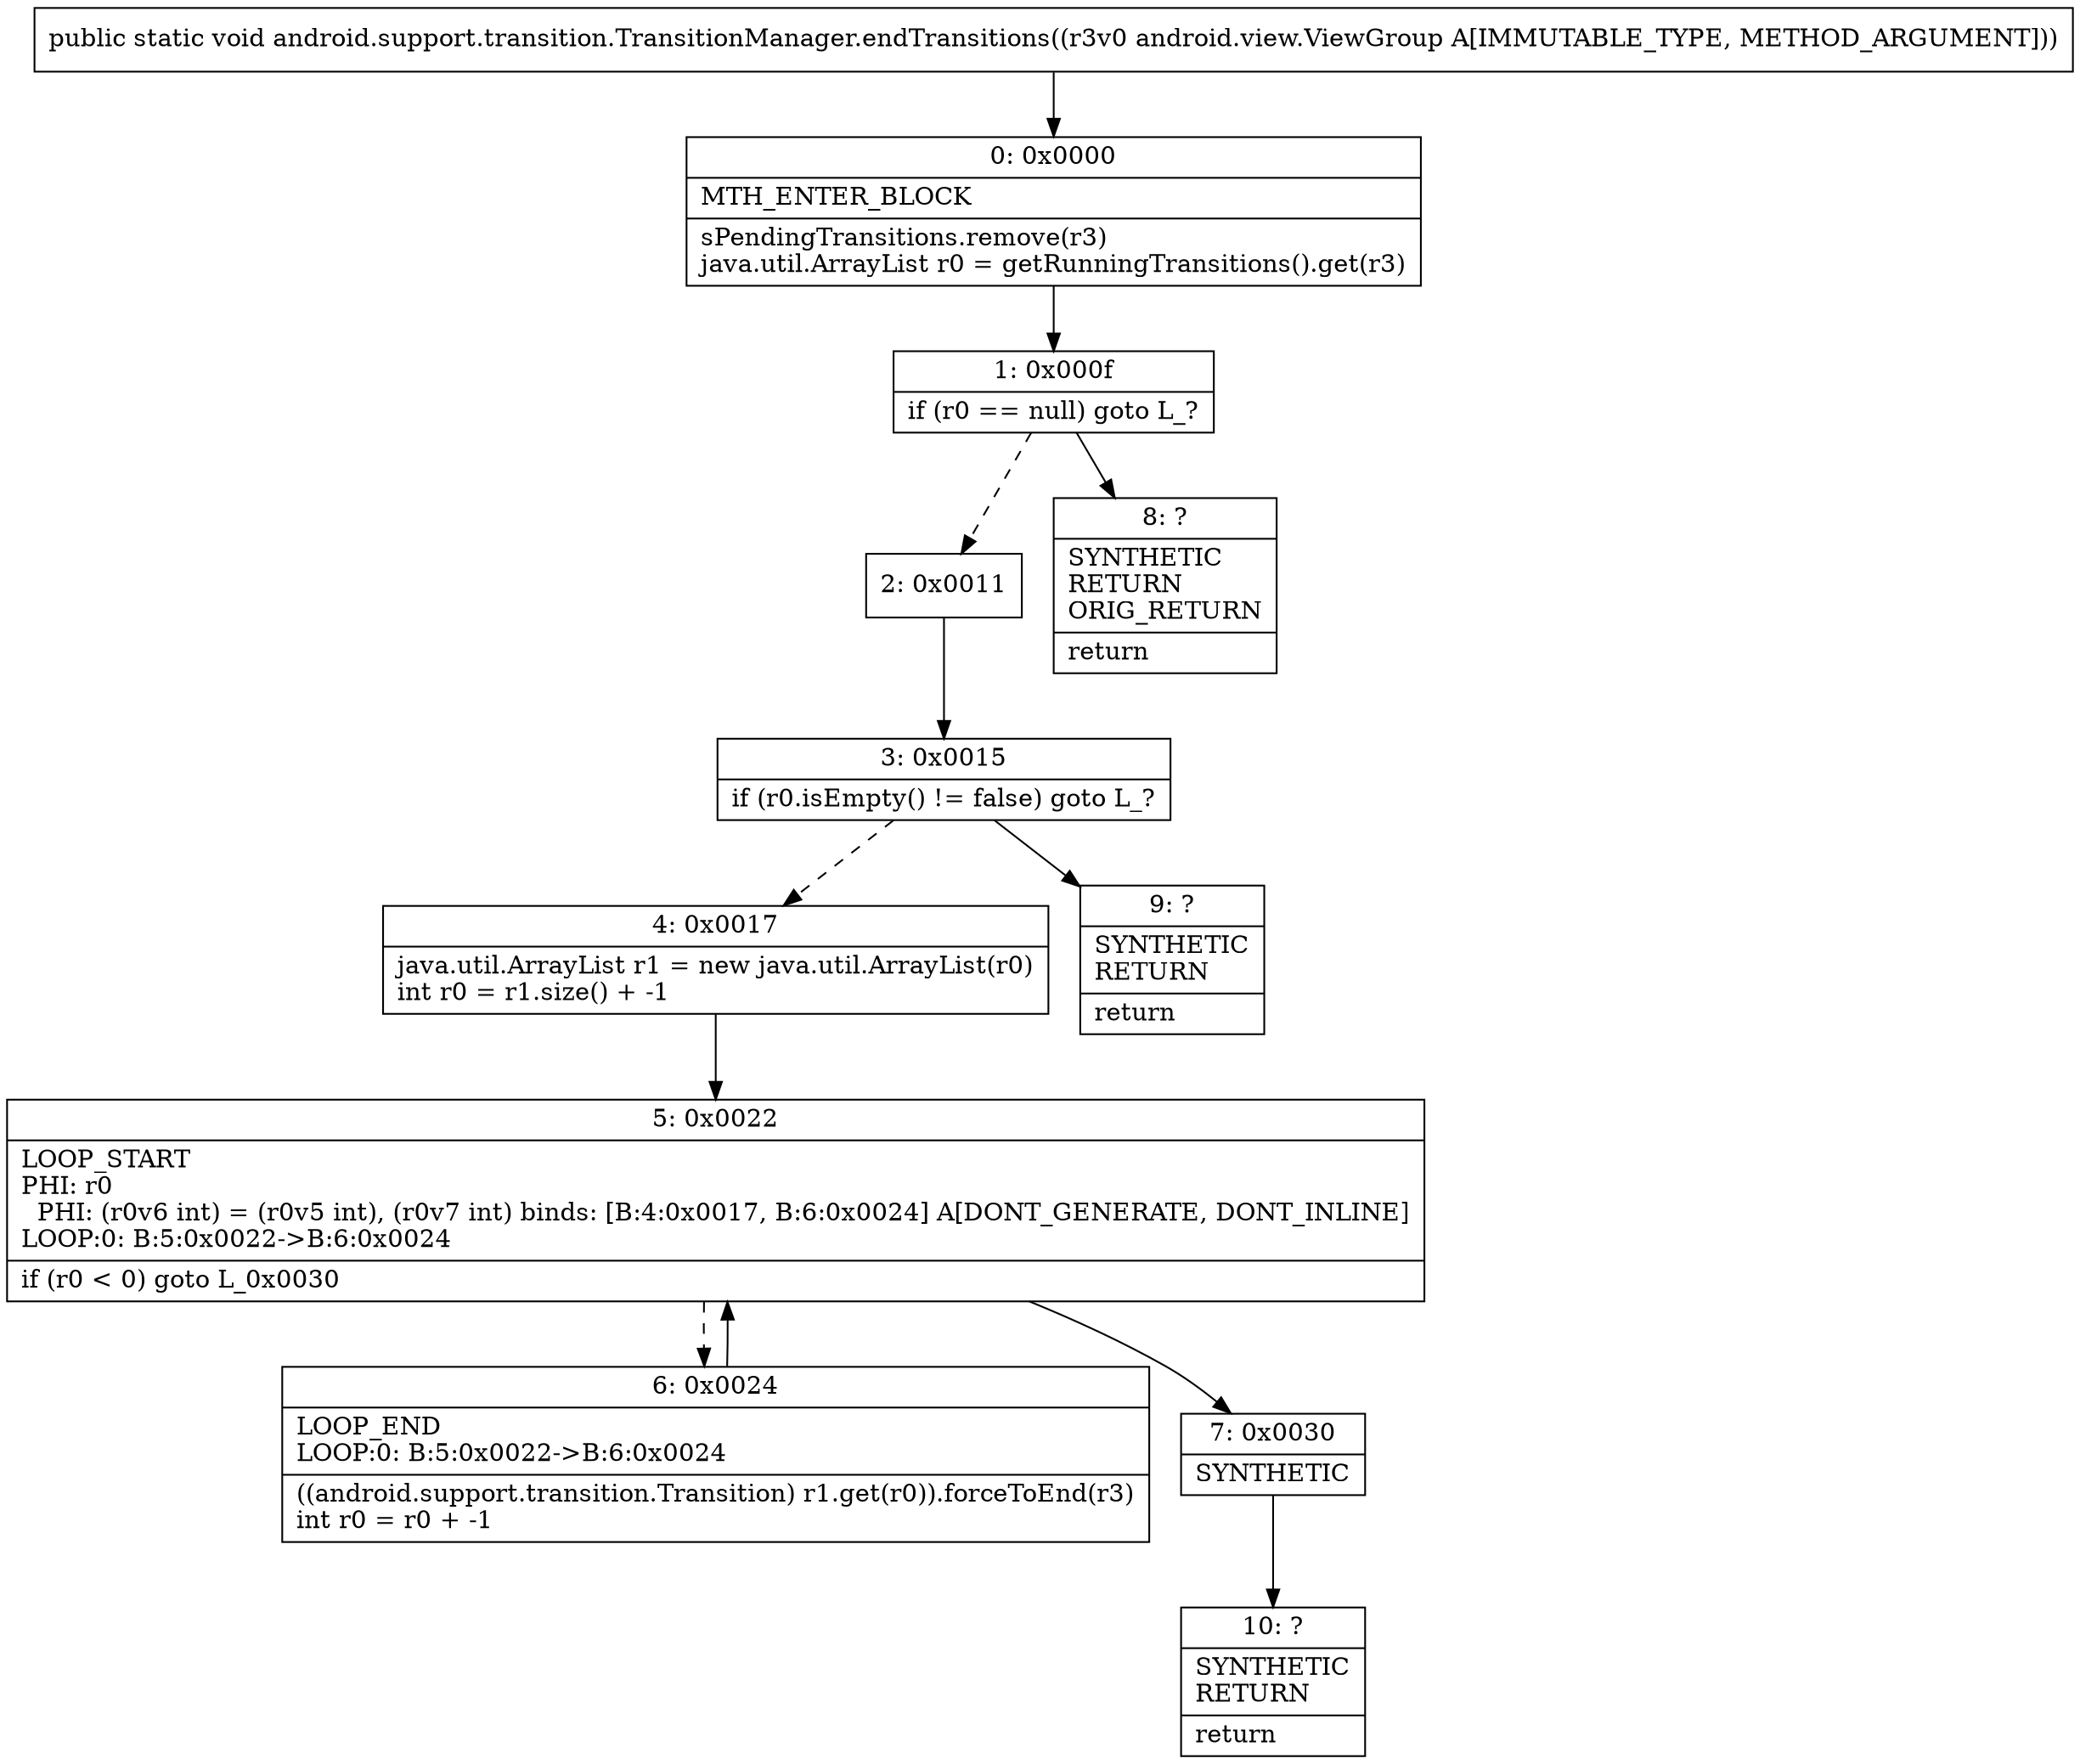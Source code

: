 digraph "CFG forandroid.support.transition.TransitionManager.endTransitions(Landroid\/view\/ViewGroup;)V" {
Node_0 [shape=record,label="{0\:\ 0x0000|MTH_ENTER_BLOCK\l|sPendingTransitions.remove(r3)\ljava.util.ArrayList r0 = getRunningTransitions().get(r3)\l}"];
Node_1 [shape=record,label="{1\:\ 0x000f|if (r0 == null) goto L_?\l}"];
Node_2 [shape=record,label="{2\:\ 0x0011}"];
Node_3 [shape=record,label="{3\:\ 0x0015|if (r0.isEmpty() != false) goto L_?\l}"];
Node_4 [shape=record,label="{4\:\ 0x0017|java.util.ArrayList r1 = new java.util.ArrayList(r0)\lint r0 = r1.size() + \-1\l}"];
Node_5 [shape=record,label="{5\:\ 0x0022|LOOP_START\lPHI: r0 \l  PHI: (r0v6 int) = (r0v5 int), (r0v7 int) binds: [B:4:0x0017, B:6:0x0024] A[DONT_GENERATE, DONT_INLINE]\lLOOP:0: B:5:0x0022\-\>B:6:0x0024\l|if (r0 \< 0) goto L_0x0030\l}"];
Node_6 [shape=record,label="{6\:\ 0x0024|LOOP_END\lLOOP:0: B:5:0x0022\-\>B:6:0x0024\l|((android.support.transition.Transition) r1.get(r0)).forceToEnd(r3)\lint r0 = r0 + \-1\l}"];
Node_7 [shape=record,label="{7\:\ 0x0030|SYNTHETIC\l}"];
Node_8 [shape=record,label="{8\:\ ?|SYNTHETIC\lRETURN\lORIG_RETURN\l|return\l}"];
Node_9 [shape=record,label="{9\:\ ?|SYNTHETIC\lRETURN\l|return\l}"];
Node_10 [shape=record,label="{10\:\ ?|SYNTHETIC\lRETURN\l|return\l}"];
MethodNode[shape=record,label="{public static void android.support.transition.TransitionManager.endTransitions((r3v0 android.view.ViewGroup A[IMMUTABLE_TYPE, METHOD_ARGUMENT])) }"];
MethodNode -> Node_0;
Node_0 -> Node_1;
Node_1 -> Node_2[style=dashed];
Node_1 -> Node_8;
Node_2 -> Node_3;
Node_3 -> Node_4[style=dashed];
Node_3 -> Node_9;
Node_4 -> Node_5;
Node_5 -> Node_6[style=dashed];
Node_5 -> Node_7;
Node_6 -> Node_5;
Node_7 -> Node_10;
}

